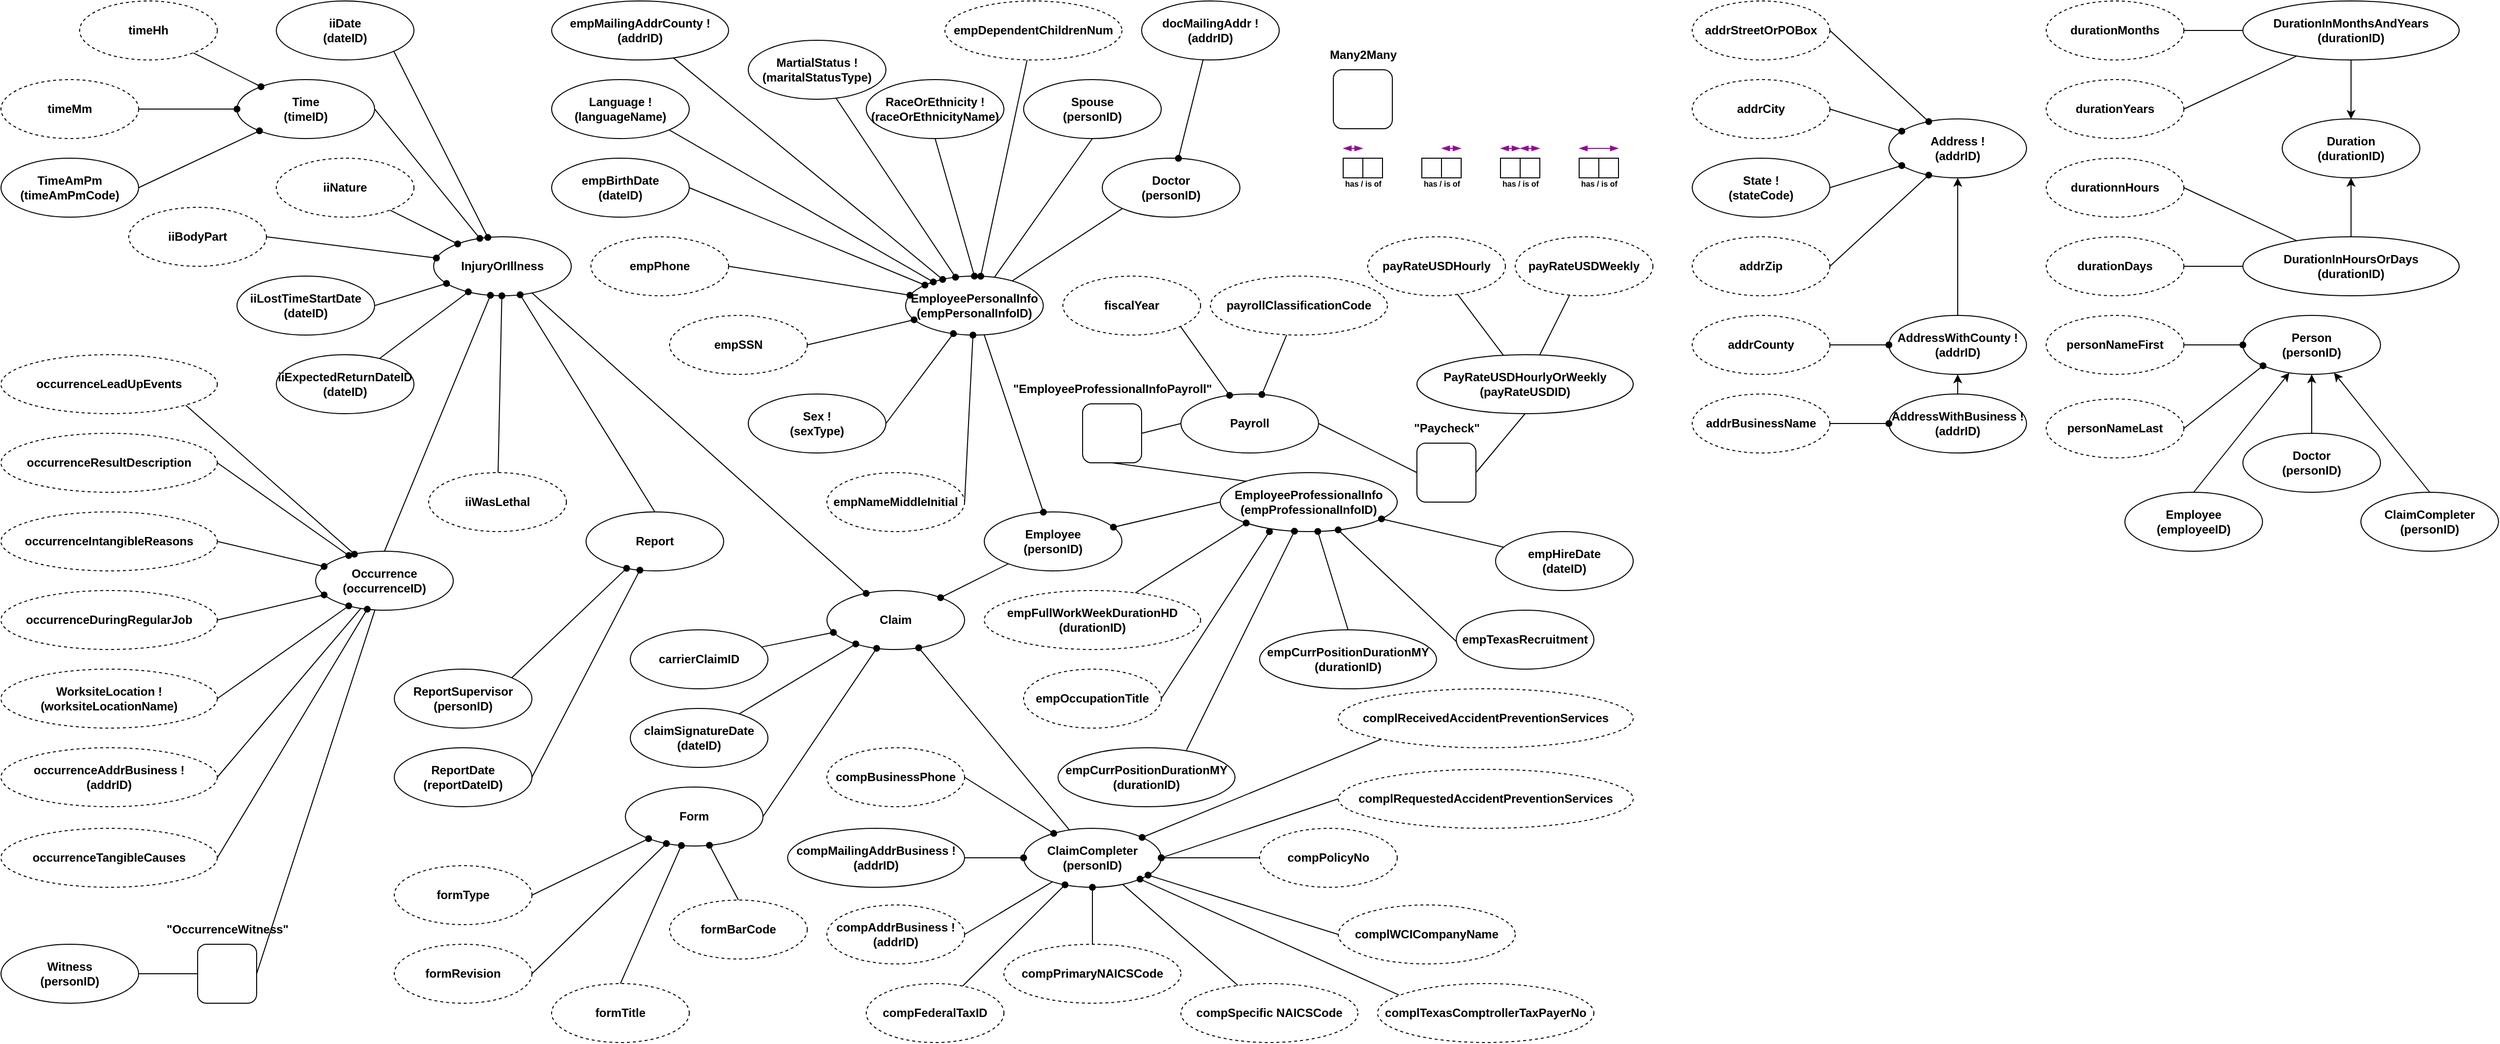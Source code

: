 <mxfile version="21.3.0" type="github">
  <diagram name="Page-1" id="UMNcfKIWc_uaRE4TbRjD">
    <mxGraphModel dx="1949" dy="2209" grid="1" gridSize="10" guides="1" tooltips="1" connect="1" arrows="1" fold="1" page="1" pageScale="1" pageWidth="850" pageHeight="1100" math="0" shadow="0">
      <root>
        <mxCell id="0" />
        <mxCell id="1" parent="0" />
        <mxCell id="EYCL_kgDiC81q_rOXNcm-132" value="" style="rounded=1;whiteSpace=wrap;html=1;" vertex="1" parent="1">
          <mxGeometry x="1365" y="80" width="60" height="60" as="geometry" />
        </mxCell>
        <mxCell id="EYCL_kgDiC81q_rOXNcm-127" value="" style="shape=table;startSize=0;container=1;collapsible=0;childLayout=tableLayout;" vertex="1" parent="1">
          <mxGeometry x="1615" y="170" width="40" height="20" as="geometry" />
        </mxCell>
        <mxCell id="EYCL_kgDiC81q_rOXNcm-128" value="" style="shape=tableRow;horizontal=0;startSize=0;swimlaneHead=0;swimlaneBody=0;strokeColor=inherit;top=0;left=0;bottom=0;right=0;collapsible=0;dropTarget=0;fillColor=none;points=[[0,0.5],[1,0.5]];portConstraint=eastwest;" vertex="1" parent="EYCL_kgDiC81q_rOXNcm-127">
          <mxGeometry width="40" height="20" as="geometry" />
        </mxCell>
        <mxCell id="EYCL_kgDiC81q_rOXNcm-129" value="" style="shape=partialRectangle;html=1;whiteSpace=wrap;connectable=0;strokeColor=inherit;overflow=hidden;fillColor=none;top=0;left=0;bottom=0;right=0;pointerEvents=1;" vertex="1" parent="EYCL_kgDiC81q_rOXNcm-128">
          <mxGeometry width="20" height="20" as="geometry">
            <mxRectangle width="20" height="20" as="alternateBounds" />
          </mxGeometry>
        </mxCell>
        <mxCell id="EYCL_kgDiC81q_rOXNcm-130" value="" style="shape=partialRectangle;html=1;whiteSpace=wrap;connectable=0;strokeColor=inherit;overflow=hidden;fillColor=none;top=0;left=0;bottom=0;right=0;pointerEvents=1;" vertex="1" parent="EYCL_kgDiC81q_rOXNcm-128">
          <mxGeometry x="20" width="20" height="20" as="geometry">
            <mxRectangle width="20" height="20" as="alternateBounds" />
          </mxGeometry>
        </mxCell>
        <mxCell id="EYCL_kgDiC81q_rOXNcm-133" value="" style="shape=table;startSize=0;container=1;collapsible=0;childLayout=tableLayout;" vertex="1" parent="1">
          <mxGeometry x="1375" y="170" width="40" height="20" as="geometry" />
        </mxCell>
        <mxCell id="EYCL_kgDiC81q_rOXNcm-134" value="" style="shape=tableRow;horizontal=0;startSize=0;swimlaneHead=0;swimlaneBody=0;strokeColor=inherit;top=0;left=0;bottom=0;right=0;collapsible=0;dropTarget=0;fillColor=none;points=[[0,0.5],[1,0.5]];portConstraint=eastwest;" vertex="1" parent="EYCL_kgDiC81q_rOXNcm-133">
          <mxGeometry width="40" height="20" as="geometry" />
        </mxCell>
        <mxCell id="EYCL_kgDiC81q_rOXNcm-135" value="" style="shape=partialRectangle;html=1;whiteSpace=wrap;connectable=0;strokeColor=inherit;overflow=hidden;fillColor=none;top=0;left=0;bottom=0;right=0;pointerEvents=1;" vertex="1" parent="EYCL_kgDiC81q_rOXNcm-134">
          <mxGeometry width="20" height="20" as="geometry">
            <mxRectangle width="20" height="20" as="alternateBounds" />
          </mxGeometry>
        </mxCell>
        <mxCell id="EYCL_kgDiC81q_rOXNcm-136" value="" style="shape=partialRectangle;html=1;whiteSpace=wrap;connectable=0;strokeColor=inherit;overflow=hidden;fillColor=none;top=0;left=0;bottom=0;right=0;pointerEvents=1;" vertex="1" parent="EYCL_kgDiC81q_rOXNcm-134">
          <mxGeometry x="20" width="20" height="20" as="geometry">
            <mxRectangle width="20" height="20" as="alternateBounds" />
          </mxGeometry>
        </mxCell>
        <mxCell id="EYCL_kgDiC81q_rOXNcm-137" value="&lt;font style=&quot;font-size: 8px;&quot;&gt;has / is of&lt;/font&gt;" style="text;html=1;align=center;verticalAlign=middle;resizable=0;points=[];autosize=1;strokeColor=none;fillColor=none;fontStyle=1" vertex="1" parent="1">
          <mxGeometry x="1605" y="180" width="60" height="30" as="geometry" />
        </mxCell>
        <mxCell id="EYCL_kgDiC81q_rOXNcm-138" value="&lt;font style=&quot;font-size: 8px;&quot;&gt;has / is of&lt;/font&gt;" style="text;html=1;align=center;verticalAlign=middle;resizable=0;points=[];autosize=1;strokeColor=none;fillColor=none;fontStyle=1" vertex="1" parent="1">
          <mxGeometry x="1365" y="180" width="60" height="30" as="geometry" />
        </mxCell>
        <mxCell id="EYCL_kgDiC81q_rOXNcm-139" value="Many2Many" style="text;html=1;align=center;verticalAlign=middle;resizable=0;points=[];autosize=1;strokeColor=none;fillColor=none;fontStyle=1" vertex="1" parent="1">
          <mxGeometry x="1350" y="50" width="90" height="30" as="geometry" />
        </mxCell>
        <mxCell id="EYCL_kgDiC81q_rOXNcm-154" value="" style="endArrow=blockThin;startArrow=blockThin;html=1;rounded=0;jumpSize=6;strokeColor=#990099;startFill=1;endFill=1;" edge="1" parent="1">
          <mxGeometry width="50" height="50" relative="1" as="geometry">
            <mxPoint x="1615" y="160" as="sourcePoint" />
            <mxPoint x="1655" y="160" as="targetPoint" />
          </mxGeometry>
        </mxCell>
        <mxCell id="EYCL_kgDiC81q_rOXNcm-155" value="" style="endArrow=blockThin;startArrow=blockThin;html=1;rounded=0;jumpSize=6;strokeColor=#990099;startFill=1;endFill=1;" edge="1" parent="1">
          <mxGeometry width="50" height="50" relative="1" as="geometry">
            <mxPoint x="1375" y="160" as="sourcePoint" />
            <mxPoint x="1395" y="160" as="targetPoint" />
          </mxGeometry>
        </mxCell>
        <mxCell id="EYCL_kgDiC81q_rOXNcm-156" value="" style="shape=table;startSize=0;container=1;collapsible=0;childLayout=tableLayout;" vertex="1" parent="1">
          <mxGeometry x="1455" y="170" width="40" height="20" as="geometry" />
        </mxCell>
        <mxCell id="EYCL_kgDiC81q_rOXNcm-157" value="" style="shape=tableRow;horizontal=0;startSize=0;swimlaneHead=0;swimlaneBody=0;strokeColor=inherit;top=0;left=0;bottom=0;right=0;collapsible=0;dropTarget=0;fillColor=none;points=[[0,0.5],[1,0.5]];portConstraint=eastwest;" vertex="1" parent="EYCL_kgDiC81q_rOXNcm-156">
          <mxGeometry width="40" height="20" as="geometry" />
        </mxCell>
        <mxCell id="EYCL_kgDiC81q_rOXNcm-158" value="" style="shape=partialRectangle;html=1;whiteSpace=wrap;connectable=0;strokeColor=inherit;overflow=hidden;fillColor=none;top=0;left=0;bottom=0;right=0;pointerEvents=1;" vertex="1" parent="EYCL_kgDiC81q_rOXNcm-157">
          <mxGeometry width="20" height="20" as="geometry">
            <mxRectangle width="20" height="20" as="alternateBounds" />
          </mxGeometry>
        </mxCell>
        <mxCell id="EYCL_kgDiC81q_rOXNcm-159" value="" style="shape=partialRectangle;html=1;whiteSpace=wrap;connectable=0;strokeColor=inherit;overflow=hidden;fillColor=none;top=0;left=0;bottom=0;right=0;pointerEvents=1;" vertex="1" parent="EYCL_kgDiC81q_rOXNcm-157">
          <mxGeometry x="20" width="20" height="20" as="geometry">
            <mxRectangle width="20" height="20" as="alternateBounds" />
          </mxGeometry>
        </mxCell>
        <mxCell id="EYCL_kgDiC81q_rOXNcm-160" value="&lt;font style=&quot;font-size: 8px;&quot;&gt;has / is of&lt;/font&gt;" style="text;html=1;align=center;verticalAlign=middle;resizable=0;points=[];autosize=1;strokeColor=none;fillColor=none;fontStyle=1" vertex="1" parent="1">
          <mxGeometry x="1445" y="180" width="60" height="30" as="geometry" />
        </mxCell>
        <mxCell id="EYCL_kgDiC81q_rOXNcm-161" value="" style="endArrow=blockThin;startArrow=blockThin;html=1;rounded=0;jumpSize=6;strokeColor=#990099;startFill=1;endFill=1;" edge="1" parent="1">
          <mxGeometry width="50" height="50" relative="1" as="geometry">
            <mxPoint x="1475" y="160" as="sourcePoint" />
            <mxPoint x="1495" y="160" as="targetPoint" />
          </mxGeometry>
        </mxCell>
        <mxCell id="EYCL_kgDiC81q_rOXNcm-162" value="" style="shape=table;startSize=0;container=1;collapsible=0;childLayout=tableLayout;" vertex="1" parent="1">
          <mxGeometry x="1535" y="170" width="40" height="20" as="geometry" />
        </mxCell>
        <mxCell id="EYCL_kgDiC81q_rOXNcm-163" value="" style="shape=tableRow;horizontal=0;startSize=0;swimlaneHead=0;swimlaneBody=0;strokeColor=inherit;top=0;left=0;bottom=0;right=0;collapsible=0;dropTarget=0;fillColor=none;points=[[0,0.5],[1,0.5]];portConstraint=eastwest;" vertex="1" parent="EYCL_kgDiC81q_rOXNcm-162">
          <mxGeometry width="40" height="20" as="geometry" />
        </mxCell>
        <mxCell id="EYCL_kgDiC81q_rOXNcm-164" value="" style="shape=partialRectangle;html=1;whiteSpace=wrap;connectable=0;strokeColor=inherit;overflow=hidden;fillColor=none;top=0;left=0;bottom=0;right=0;pointerEvents=1;" vertex="1" parent="EYCL_kgDiC81q_rOXNcm-163">
          <mxGeometry width="20" height="20" as="geometry">
            <mxRectangle width="20" height="20" as="alternateBounds" />
          </mxGeometry>
        </mxCell>
        <mxCell id="EYCL_kgDiC81q_rOXNcm-165" value="" style="shape=partialRectangle;html=1;whiteSpace=wrap;connectable=0;strokeColor=inherit;overflow=hidden;fillColor=none;top=0;left=0;bottom=0;right=0;pointerEvents=1;" vertex="1" parent="EYCL_kgDiC81q_rOXNcm-163">
          <mxGeometry x="20" width="20" height="20" as="geometry">
            <mxRectangle width="20" height="20" as="alternateBounds" />
          </mxGeometry>
        </mxCell>
        <mxCell id="EYCL_kgDiC81q_rOXNcm-166" value="&lt;font style=&quot;font-size: 8px;&quot;&gt;has / is of&lt;/font&gt;" style="text;html=1;align=center;verticalAlign=middle;resizable=0;points=[];autosize=1;strokeColor=none;fillColor=none;fontStyle=1" vertex="1" parent="1">
          <mxGeometry x="1525" y="180" width="60" height="30" as="geometry" />
        </mxCell>
        <mxCell id="EYCL_kgDiC81q_rOXNcm-167" value="" style="endArrow=blockThin;startArrow=blockThin;html=1;rounded=0;jumpSize=6;strokeColor=#990099;startFill=1;endFill=1;" edge="1" parent="1">
          <mxGeometry width="50" height="50" relative="1" as="geometry">
            <mxPoint x="1555" y="160" as="sourcePoint" />
            <mxPoint x="1575" y="160" as="targetPoint" />
          </mxGeometry>
        </mxCell>
        <mxCell id="EYCL_kgDiC81q_rOXNcm-168" value="" style="endArrow=blockThin;startArrow=blockThin;html=1;rounded=0;jumpSize=6;strokeColor=#990099;startFill=1;endFill=1;" edge="1" parent="1">
          <mxGeometry width="50" height="50" relative="1" as="geometry">
            <mxPoint x="1535" y="160" as="sourcePoint" />
            <mxPoint x="1555" y="160" as="targetPoint" />
          </mxGeometry>
        </mxCell>
        <mxCell id="EYCL_kgDiC81q_rOXNcm-183" value="&lt;div&gt;Payroll&lt;/div&gt;" style="ellipse;whiteSpace=wrap;html=1;fontStyle=1" vertex="1" parent="1">
          <mxGeometry x="1210" y="410" width="140" height="60" as="geometry" />
        </mxCell>
        <mxCell id="EYCL_kgDiC81q_rOXNcm-185" value="PayRateUSDHourlyOrWeekly&lt;div&gt;(payRateUSDID)&lt;br&gt;&lt;/div&gt;" style="ellipse;whiteSpace=wrap;html=1;fontStyle=1" vertex="1" parent="1">
          <mxGeometry x="1450" y="370" width="220" height="60" as="geometry" />
        </mxCell>
        <mxCell id="EYCL_kgDiC81q_rOXNcm-186" value="&lt;div&gt;Duration&lt;/div&gt;&lt;div&gt;(durationID)&lt;br&gt;&lt;/div&gt;" style="ellipse;whiteSpace=wrap;html=1;fontStyle=1" vertex="1" parent="1">
          <mxGeometry x="2330" y="130" width="140" height="60" as="geometry" />
        </mxCell>
        <mxCell id="EYCL_kgDiC81q_rOXNcm-426" style="edgeStyle=none;rounded=0;orthogonalLoop=1;jettySize=auto;html=1;" edge="1" parent="1" source="EYCL_kgDiC81q_rOXNcm-189" target="EYCL_kgDiC81q_rOXNcm-186">
          <mxGeometry relative="1" as="geometry" />
        </mxCell>
        <mxCell id="EYCL_kgDiC81q_rOXNcm-189" value="&lt;div&gt;DurationInMonthsAndYears&lt;/div&gt;&lt;div&gt;(durationID)&lt;br&gt;&lt;/div&gt;" style="ellipse;whiteSpace=wrap;html=1;fontStyle=1" vertex="1" parent="1">
          <mxGeometry x="2290" y="10" width="220" height="60" as="geometry" />
        </mxCell>
        <mxCell id="EYCL_kgDiC81q_rOXNcm-425" style="edgeStyle=none;rounded=0;orthogonalLoop=1;jettySize=auto;html=1;" edge="1" parent="1" source="EYCL_kgDiC81q_rOXNcm-190" target="EYCL_kgDiC81q_rOXNcm-186">
          <mxGeometry relative="1" as="geometry" />
        </mxCell>
        <mxCell id="EYCL_kgDiC81q_rOXNcm-190" value="&lt;div&gt;DurationInHoursOrDays&lt;/div&gt;&lt;div&gt;(durationID)&lt;br&gt;&lt;/div&gt;" style="ellipse;whiteSpace=wrap;html=1;fontStyle=1" vertex="1" parent="1">
          <mxGeometry x="2290" y="250" width="220" height="60" as="geometry" />
        </mxCell>
        <mxCell id="EYCL_kgDiC81q_rOXNcm-202" value="&lt;div&gt;InjuryOrIllness&lt;/div&gt;" style="ellipse;whiteSpace=wrap;html=1;fontStyle=1" vertex="1" parent="1">
          <mxGeometry x="450" y="250" width="140" height="60" as="geometry" />
        </mxCell>
        <mxCell id="EYCL_kgDiC81q_rOXNcm-257" style="edgeStyle=none;rounded=0;orthogonalLoop=1;jettySize=auto;html=1;endArrow=oval;endFill=1;exitX=1;exitY=1;exitDx=0;exitDy=0;" edge="1" parent="1" source="EYCL_kgDiC81q_rOXNcm-208" target="EYCL_kgDiC81q_rOXNcm-202">
          <mxGeometry relative="1" as="geometry" />
        </mxCell>
        <mxCell id="EYCL_kgDiC81q_rOXNcm-208" value="iiDate&lt;br&gt;(dateID)" style="ellipse;whiteSpace=wrap;html=1;fontStyle=1" vertex="1" parent="1">
          <mxGeometry x="290" y="10" width="140" height="60" as="geometry" />
        </mxCell>
        <mxCell id="EYCL_kgDiC81q_rOXNcm-258" style="edgeStyle=none;rounded=0;orthogonalLoop=1;jettySize=auto;html=1;exitX=1;exitY=0.5;exitDx=0;exitDy=0;endArrow=oval;endFill=1;" edge="1" parent="1" source="EYCL_kgDiC81q_rOXNcm-209" target="EYCL_kgDiC81q_rOXNcm-202">
          <mxGeometry relative="1" as="geometry" />
        </mxCell>
        <mxCell id="EYCL_kgDiC81q_rOXNcm-209" value="Time&lt;div&gt;(timeID)&lt;br&gt;&lt;/div&gt;" style="ellipse;whiteSpace=wrap;html=1;fontStyle=1" vertex="1" parent="1">
          <mxGeometry x="250" y="90" width="140" height="60" as="geometry" />
        </mxCell>
        <mxCell id="EYCL_kgDiC81q_rOXNcm-247" style="edgeStyle=none;rounded=0;orthogonalLoop=1;jettySize=auto;html=1;exitX=1;exitY=0.5;exitDx=0;exitDy=0;endArrow=oval;endFill=1;strokeColor=default;" edge="1" parent="1" source="EYCL_kgDiC81q_rOXNcm-210" target="EYCL_kgDiC81q_rOXNcm-209">
          <mxGeometry relative="1" as="geometry" />
        </mxCell>
        <mxCell id="EYCL_kgDiC81q_rOXNcm-210" value="&lt;div&gt;TimeAmPm&lt;/div&gt;&lt;div&gt;(timeAmPmCode)&lt;br&gt;&lt;/div&gt;" style="ellipse;whiteSpace=wrap;html=1;fontStyle=1" vertex="1" parent="1">
          <mxGeometry x="10" y="170" width="140" height="60" as="geometry" />
        </mxCell>
        <mxCell id="EYCL_kgDiC81q_rOXNcm-260" style="edgeStyle=none;rounded=0;orthogonalLoop=1;jettySize=auto;html=1;exitX=0.5;exitY=0;exitDx=0;exitDy=0;endArrow=oval;endFill=1;" edge="1" parent="1" source="EYCL_kgDiC81q_rOXNcm-211" target="EYCL_kgDiC81q_rOXNcm-202">
          <mxGeometry relative="1" as="geometry" />
        </mxCell>
        <mxCell id="EYCL_kgDiC81q_rOXNcm-211" value="&lt;div&gt;Occurrence&lt;/div&gt;&lt;div&gt;(occurrenceID)&lt;br&gt;&lt;/div&gt;" style="ellipse;whiteSpace=wrap;html=1;fontStyle=1" vertex="1" parent="1">
          <mxGeometry x="330" y="570" width="140" height="60" as="geometry" />
        </mxCell>
        <mxCell id="EYCL_kgDiC81q_rOXNcm-256" style="edgeStyle=none;rounded=0;orthogonalLoop=1;jettySize=auto;html=1;endArrow=none;endFill=0;strokeColor=default;entryX=0;entryY=0.5;entryDx=0;entryDy=0;" edge="1" parent="1" source="EYCL_kgDiC81q_rOXNcm-212" target="EYCL_kgDiC81q_rOXNcm-213">
          <mxGeometry relative="1" as="geometry">
            <mxPoint x="250" y="950" as="sourcePoint" />
          </mxGeometry>
        </mxCell>
        <mxCell id="EYCL_kgDiC81q_rOXNcm-212" value="&lt;div&gt;Witness&lt;/div&gt;&lt;div&gt;(personID)&lt;br&gt;&lt;/div&gt;" style="ellipse;whiteSpace=wrap;html=1;fontStyle=1" vertex="1" parent="1">
          <mxGeometry x="10" y="970" width="140" height="60" as="geometry" />
        </mxCell>
        <mxCell id="EYCL_kgDiC81q_rOXNcm-213" value="" style="rounded=1;whiteSpace=wrap;html=1;" vertex="1" parent="1">
          <mxGeometry x="210" y="970" width="60" height="60" as="geometry" />
        </mxCell>
        <mxCell id="EYCL_kgDiC81q_rOXNcm-255" style="edgeStyle=none;rounded=0;orthogonalLoop=1;jettySize=auto;html=1;endArrow=none;endFill=0;strokeColor=default;exitX=1;exitY=0.5;exitDx=0;exitDy=0;startArrow=none;startFill=0;" edge="1" parent="1" source="EYCL_kgDiC81q_rOXNcm-213" target="EYCL_kgDiC81q_rOXNcm-211">
          <mxGeometry relative="1" as="geometry" />
        </mxCell>
        <mxCell id="EYCL_kgDiC81q_rOXNcm-214" value="&quot;OccurrenceWitness&quot;" style="text;html=1;align=center;verticalAlign=middle;resizable=0;points=[];autosize=1;strokeColor=none;fillColor=none;fontStyle=1" vertex="1" parent="1">
          <mxGeometry x="165" y="940" width="150" height="30" as="geometry" />
        </mxCell>
        <mxCell id="EYCL_kgDiC81q_rOXNcm-245" style="edgeStyle=none;rounded=0;orthogonalLoop=1;jettySize=auto;html=1;endArrow=oval;endFill=1;strokeColor=default;" edge="1" parent="1" source="EYCL_kgDiC81q_rOXNcm-218" target="EYCL_kgDiC81q_rOXNcm-209">
          <mxGeometry relative="1" as="geometry" />
        </mxCell>
        <mxCell id="EYCL_kgDiC81q_rOXNcm-218" value="&lt;div&gt;timeHh&lt;/div&gt;" style="ellipse;whiteSpace=wrap;html=1;align=center;dashed=1;fontStyle=1" vertex="1" parent="1">
          <mxGeometry x="90" y="10" width="140" height="60" as="geometry" />
        </mxCell>
        <mxCell id="EYCL_kgDiC81q_rOXNcm-246" style="edgeStyle=none;rounded=0;orthogonalLoop=1;jettySize=auto;html=1;exitX=1;exitY=0.5;exitDx=0;exitDy=0;endArrow=oval;endFill=1;strokeColor=default;" edge="1" parent="1" source="EYCL_kgDiC81q_rOXNcm-219" target="EYCL_kgDiC81q_rOXNcm-209">
          <mxGeometry relative="1" as="geometry" />
        </mxCell>
        <mxCell id="EYCL_kgDiC81q_rOXNcm-219" value="timeMm" style="ellipse;whiteSpace=wrap;html=1;align=center;dashed=1;fontStyle=1" vertex="1" parent="1">
          <mxGeometry x="10" y="90" width="140" height="60" as="geometry" />
        </mxCell>
        <mxCell id="EYCL_kgDiC81q_rOXNcm-273" value="" style="edgeStyle=none;rounded=0;orthogonalLoop=1;jettySize=auto;html=1;exitX=1;exitY=1;exitDx=0;exitDy=0;endArrow=oval;endFill=1;" edge="1" parent="1" source="EYCL_kgDiC81q_rOXNcm-227" target="EYCL_kgDiC81q_rOXNcm-211">
          <mxGeometry relative="1" as="geometry" />
        </mxCell>
        <mxCell id="EYCL_kgDiC81q_rOXNcm-227" value="occurrenceLeadUpEvents" style="ellipse;whiteSpace=wrap;html=1;align=center;dashed=1;fontStyle=1" vertex="1" parent="1">
          <mxGeometry x="10" y="370" width="220" height="60" as="geometry" />
        </mxCell>
        <mxCell id="EYCL_kgDiC81q_rOXNcm-249" style="edgeStyle=none;rounded=0;orthogonalLoop=1;jettySize=auto;html=1;exitX=1;exitY=0.5;exitDx=0;exitDy=0;endArrow=oval;endFill=1;strokeColor=default;" edge="1" parent="1" source="EYCL_kgDiC81q_rOXNcm-228" target="EYCL_kgDiC81q_rOXNcm-211">
          <mxGeometry relative="1" as="geometry" />
        </mxCell>
        <mxCell id="EYCL_kgDiC81q_rOXNcm-228" value="occurrenceResultDescription" style="ellipse;whiteSpace=wrap;html=1;align=center;dashed=1;fontStyle=1" vertex="1" parent="1">
          <mxGeometry x="10" y="450" width="220" height="60" as="geometry" />
        </mxCell>
        <mxCell id="EYCL_kgDiC81q_rOXNcm-250" style="edgeStyle=none;rounded=0;orthogonalLoop=1;jettySize=auto;html=1;exitX=1;exitY=0.5;exitDx=0;exitDy=0;endArrow=oval;endFill=1;strokeColor=default;" edge="1" parent="1" source="EYCL_kgDiC81q_rOXNcm-230" target="EYCL_kgDiC81q_rOXNcm-211">
          <mxGeometry relative="1" as="geometry" />
        </mxCell>
        <mxCell id="EYCL_kgDiC81q_rOXNcm-230" value="occurrenceIntangibleReasons" style="ellipse;whiteSpace=wrap;html=1;align=center;dashed=1;fontStyle=1" vertex="1" parent="1">
          <mxGeometry x="10" y="530" width="220" height="60" as="geometry" />
        </mxCell>
        <mxCell id="EYCL_kgDiC81q_rOXNcm-251" style="edgeStyle=none;rounded=0;orthogonalLoop=1;jettySize=auto;html=1;exitX=1;exitY=0.5;exitDx=0;exitDy=0;endArrow=oval;endFill=1;strokeColor=default;" edge="1" parent="1" source="EYCL_kgDiC81q_rOXNcm-231" target="EYCL_kgDiC81q_rOXNcm-211">
          <mxGeometry relative="1" as="geometry" />
        </mxCell>
        <mxCell id="EYCL_kgDiC81q_rOXNcm-231" value="occurrenceDuringRegularJob" style="ellipse;whiteSpace=wrap;html=1;align=center;dashed=1;fontStyle=1" vertex="1" parent="1">
          <mxGeometry x="10" y="610" width="220" height="60" as="geometry" />
        </mxCell>
        <mxCell id="EYCL_kgDiC81q_rOXNcm-252" style="edgeStyle=none;rounded=0;orthogonalLoop=1;jettySize=auto;html=1;exitX=1;exitY=0.5;exitDx=0;exitDy=0;endArrow=oval;endFill=1;strokeColor=default;" edge="1" parent="1" source="EYCL_kgDiC81q_rOXNcm-232" target="EYCL_kgDiC81q_rOXNcm-211">
          <mxGeometry relative="1" as="geometry" />
        </mxCell>
        <mxCell id="EYCL_kgDiC81q_rOXNcm-232" value="&lt;div&gt;WorksiteLocation !&lt;br&gt;&lt;/div&gt;&lt;div&gt;(worksiteLocationName)&lt;br&gt;&lt;/div&gt;" style="ellipse;whiteSpace=wrap;html=1;align=center;dashed=1;fontStyle=1" vertex="1" parent="1">
          <mxGeometry x="10" y="690" width="220" height="60" as="geometry" />
        </mxCell>
        <mxCell id="EYCL_kgDiC81q_rOXNcm-253" style="edgeStyle=none;rounded=0;orthogonalLoop=1;jettySize=auto;html=1;exitX=1;exitY=0.5;exitDx=0;exitDy=0;endArrow=none;endFill=0;strokeColor=default;" edge="1" parent="1" source="EYCL_kgDiC81q_rOXNcm-233" target="EYCL_kgDiC81q_rOXNcm-211">
          <mxGeometry relative="1" as="geometry" />
        </mxCell>
        <mxCell id="EYCL_kgDiC81q_rOXNcm-233" value="&lt;div&gt;occurrenceAddrBusiness !&lt;br&gt;&lt;/div&gt;&lt;div&gt;(addrID)&lt;br&gt;&lt;/div&gt;" style="ellipse;whiteSpace=wrap;html=1;align=center;dashed=1;fontStyle=1" vertex="1" parent="1">
          <mxGeometry x="10" y="770" width="220" height="60" as="geometry" />
        </mxCell>
        <mxCell id="EYCL_kgDiC81q_rOXNcm-272" style="edgeStyle=none;rounded=0;orthogonalLoop=1;jettySize=auto;html=1;endArrow=oval;endFill=1;" edge="1" parent="1" source="EYCL_kgDiC81q_rOXNcm-261" target="EYCL_kgDiC81q_rOXNcm-202">
          <mxGeometry relative="1" as="geometry" />
        </mxCell>
        <mxCell id="EYCL_kgDiC81q_rOXNcm-261" value="iiNature" style="ellipse;whiteSpace=wrap;html=1;fontStyle=1;dashed=1;" vertex="1" parent="1">
          <mxGeometry x="290" y="170" width="140" height="60" as="geometry" />
        </mxCell>
        <mxCell id="EYCL_kgDiC81q_rOXNcm-271" style="edgeStyle=none;rounded=0;orthogonalLoop=1;jettySize=auto;html=1;exitX=1;exitY=0.5;exitDx=0;exitDy=0;endArrow=oval;endFill=1;" edge="1" parent="1" source="EYCL_kgDiC81q_rOXNcm-262" target="EYCL_kgDiC81q_rOXNcm-202">
          <mxGeometry relative="1" as="geometry" />
        </mxCell>
        <mxCell id="EYCL_kgDiC81q_rOXNcm-262" value="iiBodyPart" style="ellipse;whiteSpace=wrap;html=1;fontStyle=1;dashed=1;" vertex="1" parent="1">
          <mxGeometry x="140" y="220" width="140" height="60" as="geometry" />
        </mxCell>
        <mxCell id="EYCL_kgDiC81q_rOXNcm-270" style="edgeStyle=none;rounded=0;orthogonalLoop=1;jettySize=auto;html=1;exitX=1;exitY=0.5;exitDx=0;exitDy=0;endArrow=oval;endFill=1;" edge="1" parent="1" source="EYCL_kgDiC81q_rOXNcm-263" target="EYCL_kgDiC81q_rOXNcm-202">
          <mxGeometry relative="1" as="geometry" />
        </mxCell>
        <mxCell id="EYCL_kgDiC81q_rOXNcm-263" value="iiLostTimeStartDate&lt;br&gt;(dateID)" style="ellipse;whiteSpace=wrap;html=1;fontStyle=1" vertex="1" parent="1">
          <mxGeometry x="250" y="290" width="140" height="60" as="geometry" />
        </mxCell>
        <mxCell id="EYCL_kgDiC81q_rOXNcm-269" style="edgeStyle=none;rounded=0;orthogonalLoop=1;jettySize=auto;html=1;endArrow=oval;endFill=1;" edge="1" parent="1" source="EYCL_kgDiC81q_rOXNcm-264" target="EYCL_kgDiC81q_rOXNcm-202">
          <mxGeometry relative="1" as="geometry" />
        </mxCell>
        <mxCell id="EYCL_kgDiC81q_rOXNcm-264" value="&lt;div&gt;iiExpectedReturnDateID&lt;/div&gt;&lt;div&gt;(dateID)&lt;br&gt;&lt;/div&gt;" style="ellipse;whiteSpace=wrap;html=1;fontStyle=1" vertex="1" parent="1">
          <mxGeometry x="290" y="370" width="140" height="60" as="geometry" />
        </mxCell>
        <mxCell id="EYCL_kgDiC81q_rOXNcm-267" style="edgeStyle=none;rounded=0;orthogonalLoop=1;jettySize=auto;html=1;endArrow=oval;endFill=1;" edge="1" parent="1" source="EYCL_kgDiC81q_rOXNcm-265" target="EYCL_kgDiC81q_rOXNcm-202">
          <mxGeometry relative="1" as="geometry" />
        </mxCell>
        <mxCell id="EYCL_kgDiC81q_rOXNcm-265" value="iiWasLethal" style="ellipse;whiteSpace=wrap;html=1;fontStyle=1;dashed=1;" vertex="1" parent="1">
          <mxGeometry x="445" y="490" width="140" height="60" as="geometry" />
        </mxCell>
        <mxCell id="EYCL_kgDiC81q_rOXNcm-268" style="edgeStyle=none;rounded=0;orthogonalLoop=1;jettySize=auto;html=1;endArrow=oval;endFill=1;exitX=0.5;exitY=0;exitDx=0;exitDy=0;" edge="1" parent="1" source="EYCL_kgDiC81q_rOXNcm-266" target="EYCL_kgDiC81q_rOXNcm-202">
          <mxGeometry relative="1" as="geometry" />
        </mxCell>
        <mxCell id="EYCL_kgDiC81q_rOXNcm-266" value="Report" style="ellipse;whiteSpace=wrap;html=1;fontStyle=1" vertex="1" parent="1">
          <mxGeometry x="605" y="530" width="140" height="60" as="geometry" />
        </mxCell>
        <mxCell id="EYCL_kgDiC81q_rOXNcm-378" style="edgeStyle=none;rounded=0;orthogonalLoop=1;jettySize=auto;html=1;exitX=1;exitY=0;exitDx=0;exitDy=0;endArrow=oval;endFill=1;" edge="1" parent="1" source="EYCL_kgDiC81q_rOXNcm-274" target="EYCL_kgDiC81q_rOXNcm-266">
          <mxGeometry relative="1" as="geometry" />
        </mxCell>
        <mxCell id="EYCL_kgDiC81q_rOXNcm-274" value="&lt;div&gt;ReportSupervisor&lt;/div&gt;&lt;div&gt;(personID)&lt;br&gt;&lt;/div&gt;" style="ellipse;whiteSpace=wrap;html=1;fontStyle=1" vertex="1" parent="1">
          <mxGeometry x="410" y="690" width="140" height="60" as="geometry" />
        </mxCell>
        <mxCell id="EYCL_kgDiC81q_rOXNcm-277" style="edgeStyle=none;rounded=0;orthogonalLoop=1;jettySize=auto;html=1;exitX=1;exitY=0.5;exitDx=0;exitDy=0;endArrow=oval;endFill=1;" edge="1" parent="1" source="EYCL_kgDiC81q_rOXNcm-275" target="EYCL_kgDiC81q_rOXNcm-266">
          <mxGeometry relative="1" as="geometry" />
        </mxCell>
        <mxCell id="EYCL_kgDiC81q_rOXNcm-275" value="&lt;div&gt;ReportDate&lt;/div&gt;&lt;div&gt;(reportDateID)&lt;br&gt;&lt;/div&gt;" style="ellipse;whiteSpace=wrap;html=1;fontStyle=1" vertex="1" parent="1">
          <mxGeometry x="410" y="770" width="140" height="60" as="geometry" />
        </mxCell>
        <mxCell id="EYCL_kgDiC81q_rOXNcm-278" value="Form" style="ellipse;whiteSpace=wrap;html=1;fontStyle=1" vertex="1" parent="1">
          <mxGeometry x="645" y="810" width="140" height="60" as="geometry" />
        </mxCell>
        <mxCell id="EYCL_kgDiC81q_rOXNcm-283" style="edgeStyle=none;rounded=0;orthogonalLoop=1;jettySize=auto;html=1;exitX=0.5;exitY=0;exitDx=0;exitDy=0;endArrow=oval;endFill=1;" edge="1" parent="1" source="EYCL_kgDiC81q_rOXNcm-279" target="EYCL_kgDiC81q_rOXNcm-278">
          <mxGeometry relative="1" as="geometry" />
        </mxCell>
        <mxCell id="EYCL_kgDiC81q_rOXNcm-279" value="formTitle" style="ellipse;whiteSpace=wrap;html=1;fontStyle=1;dashed=1;" vertex="1" parent="1">
          <mxGeometry x="570" y="1010" width="140" height="60" as="geometry" />
        </mxCell>
        <mxCell id="EYCL_kgDiC81q_rOXNcm-284" style="edgeStyle=none;rounded=0;orthogonalLoop=1;jettySize=auto;html=1;exitX=0.5;exitY=0;exitDx=0;exitDy=0;endArrow=oval;endFill=1;" edge="1" parent="1" source="EYCL_kgDiC81q_rOXNcm-280" target="EYCL_kgDiC81q_rOXNcm-278">
          <mxGeometry relative="1" as="geometry" />
        </mxCell>
        <mxCell id="EYCL_kgDiC81q_rOXNcm-280" value="formBarCode" style="ellipse;whiteSpace=wrap;html=1;fontStyle=1;dashed=1;" vertex="1" parent="1">
          <mxGeometry x="690" y="925" width="140" height="60" as="geometry" />
        </mxCell>
        <mxCell id="EYCL_kgDiC81q_rOXNcm-288" style="edgeStyle=none;rounded=0;orthogonalLoop=1;jettySize=auto;html=1;exitX=1;exitY=0.5;exitDx=0;exitDy=0;endArrow=oval;endFill=1;strokeColor=default;" edge="1" parent="1" source="EYCL_kgDiC81q_rOXNcm-289" target="EYCL_kgDiC81q_rOXNcm-211">
          <mxGeometry relative="1" as="geometry">
            <mxPoint x="376" y="710" as="targetPoint" />
          </mxGeometry>
        </mxCell>
        <mxCell id="EYCL_kgDiC81q_rOXNcm-289" value="occurrenceTangibleCauses" style="ellipse;whiteSpace=wrap;html=1;align=center;dashed=1;fontStyle=1" vertex="1" parent="1">
          <mxGeometry x="10" y="852" width="220" height="60" as="geometry" />
        </mxCell>
        <mxCell id="EYCL_kgDiC81q_rOXNcm-293" style="edgeStyle=none;rounded=0;orthogonalLoop=1;jettySize=auto;html=1;exitX=1;exitY=0.5;exitDx=0;exitDy=0;endArrow=oval;endFill=1;" edge="1" parent="1" source="EYCL_kgDiC81q_rOXNcm-290" target="EYCL_kgDiC81q_rOXNcm-278">
          <mxGeometry relative="1" as="geometry" />
        </mxCell>
        <mxCell id="EYCL_kgDiC81q_rOXNcm-290" value="formType" style="ellipse;whiteSpace=wrap;html=1;fontStyle=1;dashed=1;" vertex="1" parent="1">
          <mxGeometry x="410" y="890" width="140" height="60" as="geometry" />
        </mxCell>
        <mxCell id="EYCL_kgDiC81q_rOXNcm-294" style="edgeStyle=none;rounded=0;orthogonalLoop=1;jettySize=auto;html=1;exitX=1;exitY=0.5;exitDx=0;exitDy=0;endArrow=oval;endFill=1;" edge="1" parent="1" source="EYCL_kgDiC81q_rOXNcm-291" target="EYCL_kgDiC81q_rOXNcm-278">
          <mxGeometry relative="1" as="geometry" />
        </mxCell>
        <mxCell id="EYCL_kgDiC81q_rOXNcm-291" value="formRevision" style="ellipse;whiteSpace=wrap;html=1;fontStyle=1;dashed=1;" vertex="1" parent="1">
          <mxGeometry x="410" y="970" width="140" height="60" as="geometry" />
        </mxCell>
        <mxCell id="EYCL_kgDiC81q_rOXNcm-295" value="Claim" style="ellipse;whiteSpace=wrap;html=1;fontStyle=1" vertex="1" parent="1">
          <mxGeometry x="850" y="610" width="140" height="60" as="geometry" />
        </mxCell>
        <mxCell id="EYCL_kgDiC81q_rOXNcm-302" style="edgeStyle=none;rounded=0;orthogonalLoop=1;jettySize=auto;html=1;endArrow=oval;endFill=1;" edge="1" parent="1" source="EYCL_kgDiC81q_rOXNcm-299" target="EYCL_kgDiC81q_rOXNcm-295">
          <mxGeometry relative="1" as="geometry" />
        </mxCell>
        <mxCell id="EYCL_kgDiC81q_rOXNcm-299" value="carrierClaimID" style="ellipse;whiteSpace=wrap;html=1;fontStyle=1" vertex="1" parent="1">
          <mxGeometry x="650" y="650" width="140" height="60" as="geometry" />
        </mxCell>
        <mxCell id="EYCL_kgDiC81q_rOXNcm-301" style="edgeStyle=none;rounded=0;orthogonalLoop=1;jettySize=auto;html=1;endArrow=oval;endFill=1;" edge="1" parent="1" source="EYCL_kgDiC81q_rOXNcm-300" target="EYCL_kgDiC81q_rOXNcm-295">
          <mxGeometry relative="1" as="geometry" />
        </mxCell>
        <mxCell id="EYCL_kgDiC81q_rOXNcm-300" value="&lt;div&gt;claimSignatureDate&lt;/div&gt;&lt;div&gt;(dateID)&lt;br&gt;&lt;/div&gt;" style="ellipse;whiteSpace=wrap;html=1;fontStyle=1" vertex="1" parent="1">
          <mxGeometry x="650" y="730" width="140" height="60" as="geometry" />
        </mxCell>
        <mxCell id="EYCL_kgDiC81q_rOXNcm-297" style="edgeStyle=none;rounded=0;orthogonalLoop=1;jettySize=auto;html=1;endArrow=oval;endFill=1;" edge="1" parent="1" source="EYCL_kgDiC81q_rOXNcm-202" target="EYCL_kgDiC81q_rOXNcm-295">
          <mxGeometry relative="1" as="geometry" />
        </mxCell>
        <mxCell id="EYCL_kgDiC81q_rOXNcm-298" style="edgeStyle=none;rounded=0;orthogonalLoop=1;jettySize=auto;html=1;exitX=1;exitY=0.5;exitDx=0;exitDy=0;endArrow=oval;endFill=1;" edge="1" parent="1" source="EYCL_kgDiC81q_rOXNcm-278" target="EYCL_kgDiC81q_rOXNcm-295">
          <mxGeometry relative="1" as="geometry" />
        </mxCell>
        <mxCell id="EYCL_kgDiC81q_rOXNcm-305" style="edgeStyle=none;rounded=0;orthogonalLoop=1;jettySize=auto;html=1;endArrow=oval;endFill=1;" edge="1" parent="1" source="EYCL_kgDiC81q_rOXNcm-303" target="EYCL_kgDiC81q_rOXNcm-295">
          <mxGeometry relative="1" as="geometry" />
        </mxCell>
        <mxCell id="EYCL_kgDiC81q_rOXNcm-303" value="&lt;div&gt;Employee&lt;/div&gt;&lt;div&gt;(personID)&lt;br&gt;&lt;/div&gt;" style="ellipse;whiteSpace=wrap;html=1;fontStyle=1" vertex="1" parent="1">
          <mxGeometry x="1010" y="530" width="140" height="60" as="geometry" />
        </mxCell>
        <mxCell id="EYCL_kgDiC81q_rOXNcm-306" style="edgeStyle=none;rounded=0;orthogonalLoop=1;jettySize=auto;html=1;endArrow=oval;endFill=1;" edge="1" parent="1" source="EYCL_kgDiC81q_rOXNcm-304" target="EYCL_kgDiC81q_rOXNcm-295">
          <mxGeometry relative="1" as="geometry" />
        </mxCell>
        <mxCell id="EYCL_kgDiC81q_rOXNcm-304" value="&lt;div&gt;ClaimCompleter&lt;/div&gt;&lt;div&gt;(personID)&lt;br&gt;&lt;/div&gt;" style="ellipse;whiteSpace=wrap;html=1;fontStyle=1" vertex="1" parent="1">
          <mxGeometry x="1050" y="852" width="140" height="60" as="geometry" />
        </mxCell>
        <mxCell id="EYCL_kgDiC81q_rOXNcm-308" style="edgeStyle=none;rounded=0;orthogonalLoop=1;jettySize=auto;html=1;endArrow=oval;endFill=1;" edge="1" parent="1" source="EYCL_kgDiC81q_rOXNcm-307" target="EYCL_kgDiC81q_rOXNcm-303">
          <mxGeometry relative="1" as="geometry" />
        </mxCell>
        <mxCell id="EYCL_kgDiC81q_rOXNcm-307" value="&lt;div&gt;EmployeePersonalInfo&lt;/div&gt;&lt;div&gt;(empPersonalInfoID)&lt;br&gt;&lt;/div&gt;" style="ellipse;whiteSpace=wrap;html=1;fontStyle=1" vertex="1" parent="1">
          <mxGeometry x="930" y="290" width="140" height="60" as="geometry" />
        </mxCell>
        <mxCell id="EYCL_kgDiC81q_rOXNcm-311" style="edgeStyle=none;rounded=0;orthogonalLoop=1;jettySize=auto;html=1;exitX=0;exitY=0.5;exitDx=0;exitDy=0;endArrow=oval;endFill=1;" edge="1" parent="1" source="EYCL_kgDiC81q_rOXNcm-309" target="EYCL_kgDiC81q_rOXNcm-303">
          <mxGeometry relative="1" as="geometry" />
        </mxCell>
        <mxCell id="EYCL_kgDiC81q_rOXNcm-309" value="&lt;div&gt;EmployeeProfessionalInfo&lt;/div&gt;&lt;div&gt;(empProfessionalInfoID)&lt;br&gt;&lt;/div&gt;" style="ellipse;whiteSpace=wrap;html=1;fontStyle=1" vertex="1" parent="1">
          <mxGeometry x="1250" y="490" width="180" height="60" as="geometry" />
        </mxCell>
        <mxCell id="EYCL_kgDiC81q_rOXNcm-314" style="edgeStyle=none;rounded=0;orthogonalLoop=1;jettySize=auto;html=1;exitX=1;exitY=0.5;exitDx=0;exitDy=0;endArrow=oval;endFill=1;" edge="1" parent="1" source="EYCL_kgDiC81q_rOXNcm-313" target="EYCL_kgDiC81q_rOXNcm-307">
          <mxGeometry relative="1" as="geometry" />
        </mxCell>
        <mxCell id="EYCL_kgDiC81q_rOXNcm-313" value="&lt;div&gt;empNameMiddleInitial&lt;/div&gt;" style="ellipse;whiteSpace=wrap;html=1;align=center;dashed=1;fontStyle=1" vertex="1" parent="1">
          <mxGeometry x="850" y="490" width="140" height="60" as="geometry" />
        </mxCell>
        <mxCell id="EYCL_kgDiC81q_rOXNcm-317" style="edgeStyle=none;rounded=0;orthogonalLoop=1;jettySize=auto;html=1;exitX=1;exitY=0.5;exitDx=0;exitDy=0;endArrow=oval;endFill=1;" edge="1" parent="1" source="EYCL_kgDiC81q_rOXNcm-316" target="EYCL_kgDiC81q_rOXNcm-307">
          <mxGeometry relative="1" as="geometry" />
        </mxCell>
        <mxCell id="EYCL_kgDiC81q_rOXNcm-316" value="&lt;div&gt;Sex !&lt;br&gt;&lt;/div&gt;&lt;div&gt;(sexType)&lt;br&gt;&lt;/div&gt;" style="ellipse;whiteSpace=wrap;html=1;fontStyle=1" vertex="1" parent="1">
          <mxGeometry x="770" y="410" width="140" height="60" as="geometry" />
        </mxCell>
        <mxCell id="EYCL_kgDiC81q_rOXNcm-319" style="edgeStyle=none;rounded=0;orthogonalLoop=1;jettySize=auto;html=1;exitX=1;exitY=0.5;exitDx=0;exitDy=0;endArrow=oval;endFill=1;" edge="1" parent="1" source="EYCL_kgDiC81q_rOXNcm-320" target="EYCL_kgDiC81q_rOXNcm-307">
          <mxGeometry relative="1" as="geometry">
            <mxPoint x="950" y="240" as="sourcePoint" />
          </mxGeometry>
        </mxCell>
        <mxCell id="EYCL_kgDiC81q_rOXNcm-320" value="empSSN" style="ellipse;whiteSpace=wrap;html=1;align=center;dashed=1;fontStyle=1" vertex="1" parent="1">
          <mxGeometry x="690" y="330" width="140" height="60" as="geometry" />
        </mxCell>
        <mxCell id="EYCL_kgDiC81q_rOXNcm-322" style="edgeStyle=none;rounded=0;orthogonalLoop=1;jettySize=auto;html=1;exitX=1;exitY=0.5;exitDx=0;exitDy=0;endArrow=oval;endFill=1;" edge="1" parent="1" source="EYCL_kgDiC81q_rOXNcm-321" target="EYCL_kgDiC81q_rOXNcm-307">
          <mxGeometry relative="1" as="geometry" />
        </mxCell>
        <mxCell id="EYCL_kgDiC81q_rOXNcm-321" value="empPhone" style="ellipse;whiteSpace=wrap;html=1;align=center;dashed=1;fontStyle=1" vertex="1" parent="1">
          <mxGeometry x="610" y="250" width="140" height="60" as="geometry" />
        </mxCell>
        <mxCell id="EYCL_kgDiC81q_rOXNcm-324" style="edgeStyle=none;rounded=0;orthogonalLoop=1;jettySize=auto;html=1;exitX=1;exitY=0.5;exitDx=0;exitDy=0;endArrow=oval;endFill=1;" edge="1" parent="1" source="EYCL_kgDiC81q_rOXNcm-323" target="EYCL_kgDiC81q_rOXNcm-307">
          <mxGeometry relative="1" as="geometry" />
        </mxCell>
        <mxCell id="EYCL_kgDiC81q_rOXNcm-323" value="&lt;div&gt;empBirthDate&lt;/div&gt;&lt;div&gt;(dateID)&lt;br&gt;&lt;/div&gt;" style="ellipse;whiteSpace=wrap;html=1;fontStyle=1" vertex="1" parent="1">
          <mxGeometry x="570" y="170" width="140" height="60" as="geometry" />
        </mxCell>
        <mxCell id="EYCL_kgDiC81q_rOXNcm-326" style="edgeStyle=none;rounded=0;orthogonalLoop=1;jettySize=auto;html=1;endArrow=oval;endFill=1;exitX=1;exitY=1;exitDx=0;exitDy=0;" edge="1" parent="1" source="EYCL_kgDiC81q_rOXNcm-325" target="EYCL_kgDiC81q_rOXNcm-307">
          <mxGeometry relative="1" as="geometry" />
        </mxCell>
        <mxCell id="EYCL_kgDiC81q_rOXNcm-325" value="&lt;div&gt;Language !&lt;/div&gt;&lt;div&gt;(languageName)&lt;br&gt;&lt;/div&gt;" style="ellipse;whiteSpace=wrap;html=1;fontStyle=1" vertex="1" parent="1">
          <mxGeometry x="570" y="90" width="140" height="60" as="geometry" />
        </mxCell>
        <mxCell id="EYCL_kgDiC81q_rOXNcm-328" style="edgeStyle=none;rounded=0;orthogonalLoop=1;jettySize=auto;html=1;entryX=0.5;entryY=0;entryDx=0;entryDy=0;endArrow=oval;endFill=1;exitX=0.5;exitY=1;exitDx=0;exitDy=0;" edge="1" parent="1" source="EYCL_kgDiC81q_rOXNcm-327" target="EYCL_kgDiC81q_rOXNcm-307">
          <mxGeometry relative="1" as="geometry" />
        </mxCell>
        <mxCell id="EYCL_kgDiC81q_rOXNcm-327" value="&lt;div&gt;RaceOrEthnicity !&lt;/div&gt;&lt;div&gt;(raceOrEthnicityName)&lt;br&gt;&lt;/div&gt;" style="ellipse;whiteSpace=wrap;html=1;fontStyle=1" vertex="1" parent="1">
          <mxGeometry x="890" y="90" width="140" height="60" as="geometry" />
        </mxCell>
        <mxCell id="EYCL_kgDiC81q_rOXNcm-330" style="edgeStyle=none;rounded=0;orthogonalLoop=1;jettySize=auto;html=1;endArrow=oval;endFill=1;" edge="1" parent="1" source="EYCL_kgDiC81q_rOXNcm-329" target="EYCL_kgDiC81q_rOXNcm-307">
          <mxGeometry relative="1" as="geometry" />
        </mxCell>
        <mxCell id="EYCL_kgDiC81q_rOXNcm-329" value="&lt;div&gt;empMailingAddrCounty !&lt;br&gt;&lt;/div&gt;&lt;div&gt;(addrID)&lt;br&gt;&lt;/div&gt;" style="ellipse;whiteSpace=wrap;html=1;fontStyle=1" vertex="1" parent="1">
          <mxGeometry x="570" y="10" width="180" height="60" as="geometry" />
        </mxCell>
        <mxCell id="EYCL_kgDiC81q_rOXNcm-333" style="edgeStyle=none;rounded=0;orthogonalLoop=1;jettySize=auto;html=1;endArrow=oval;endFill=1;" edge="1" parent="1" source="EYCL_kgDiC81q_rOXNcm-331" target="EYCL_kgDiC81q_rOXNcm-307">
          <mxGeometry relative="1" as="geometry" />
        </mxCell>
        <mxCell id="EYCL_kgDiC81q_rOXNcm-331" value="&lt;div&gt;MartialStatus !&lt;/div&gt;&lt;div&gt;(maritalStatusType)&lt;br&gt;&lt;/div&gt;" style="ellipse;whiteSpace=wrap;html=1;fontStyle=1" vertex="1" parent="1">
          <mxGeometry x="770" y="50" width="140" height="60" as="geometry" />
        </mxCell>
        <mxCell id="EYCL_kgDiC81q_rOXNcm-334" style="edgeStyle=none;rounded=0;orthogonalLoop=1;jettySize=auto;html=1;endArrow=oval;endFill=1;" edge="1" parent="1" source="EYCL_kgDiC81q_rOXNcm-332" target="EYCL_kgDiC81q_rOXNcm-307">
          <mxGeometry relative="1" as="geometry" />
        </mxCell>
        <mxCell id="EYCL_kgDiC81q_rOXNcm-332" value="empDependentChildrenNum" style="ellipse;whiteSpace=wrap;html=1;fontStyle=1;dashed=1;" vertex="1" parent="1">
          <mxGeometry x="970" y="10" width="180" height="60" as="geometry" />
        </mxCell>
        <mxCell id="EYCL_kgDiC81q_rOXNcm-336" style="edgeStyle=none;rounded=0;orthogonalLoop=1;jettySize=auto;html=1;endArrow=none;endFill=0;exitX=0.5;exitY=1;exitDx=0;exitDy=0;" edge="1" parent="1" source="EYCL_kgDiC81q_rOXNcm-335" target="EYCL_kgDiC81q_rOXNcm-307">
          <mxGeometry relative="1" as="geometry" />
        </mxCell>
        <mxCell id="EYCL_kgDiC81q_rOXNcm-335" value="&lt;div&gt;Spouse&lt;/div&gt;&lt;div&gt;(personID)&lt;br&gt;&lt;/div&gt;" style="ellipse;whiteSpace=wrap;html=1;fontStyle=1" vertex="1" parent="1">
          <mxGeometry x="1050" y="90" width="140" height="60" as="geometry" />
        </mxCell>
        <mxCell id="EYCL_kgDiC81q_rOXNcm-338" style="edgeStyle=none;rounded=0;orthogonalLoop=1;jettySize=auto;html=1;exitX=0;exitY=1;exitDx=0;exitDy=0;endArrow=none;endFill=0;" edge="1" parent="1" source="EYCL_kgDiC81q_rOXNcm-337" target="EYCL_kgDiC81q_rOXNcm-307">
          <mxGeometry relative="1" as="geometry" />
        </mxCell>
        <mxCell id="EYCL_kgDiC81q_rOXNcm-337" value="&lt;div&gt;Doctor&lt;/div&gt;&lt;div&gt;(personID)&lt;br&gt;&lt;/div&gt;" style="ellipse;whiteSpace=wrap;html=1;fontStyle=1" vertex="1" parent="1">
          <mxGeometry x="1130" y="170" width="140" height="60" as="geometry" />
        </mxCell>
        <mxCell id="EYCL_kgDiC81q_rOXNcm-340" style="edgeStyle=none;rounded=0;orthogonalLoop=1;jettySize=auto;html=1;endArrow=oval;endFill=1;" edge="1" parent="1" source="EYCL_kgDiC81q_rOXNcm-339" target="EYCL_kgDiC81q_rOXNcm-337">
          <mxGeometry relative="1" as="geometry" />
        </mxCell>
        <mxCell id="EYCL_kgDiC81q_rOXNcm-339" value="&lt;div&gt;docMailingAddr !&lt;/div&gt;&lt;div&gt;(addrID)&lt;br&gt;&lt;/div&gt;" style="ellipse;whiteSpace=wrap;html=1;fontStyle=1" vertex="1" parent="1">
          <mxGeometry x="1170" y="10" width="140" height="60" as="geometry" />
        </mxCell>
        <mxCell id="EYCL_kgDiC81q_rOXNcm-344" style="edgeStyle=none;rounded=0;orthogonalLoop=1;jettySize=auto;html=1;exitX=1;exitY=0.5;exitDx=0;exitDy=0;endArrow=oval;endFill=1;" edge="1" parent="1" source="EYCL_kgDiC81q_rOXNcm-341" target="EYCL_kgDiC81q_rOXNcm-304">
          <mxGeometry relative="1" as="geometry" />
        </mxCell>
        <mxCell id="EYCL_kgDiC81q_rOXNcm-341" value="compBusinessPhone" style="ellipse;whiteSpace=wrap;html=1;fontStyle=1;dashed=1;" vertex="1" parent="1">
          <mxGeometry x="850" y="770" width="140" height="60" as="geometry" />
        </mxCell>
        <mxCell id="EYCL_kgDiC81q_rOXNcm-345" style="edgeStyle=none;rounded=0;orthogonalLoop=1;jettySize=auto;html=1;exitX=1;exitY=0.5;exitDx=0;exitDy=0;endArrow=oval;endFill=1;" edge="1" parent="1" source="EYCL_kgDiC81q_rOXNcm-342" target="EYCL_kgDiC81q_rOXNcm-304">
          <mxGeometry relative="1" as="geometry" />
        </mxCell>
        <mxCell id="EYCL_kgDiC81q_rOXNcm-342" value="&lt;div&gt;compMailingAddrBusiness !&lt;/div&gt;&lt;div&gt;(addrID)&lt;br&gt;&lt;/div&gt;" style="ellipse;whiteSpace=wrap;html=1;fontStyle=1;" vertex="1" parent="1">
          <mxGeometry x="810" y="852" width="180" height="60" as="geometry" />
        </mxCell>
        <mxCell id="EYCL_kgDiC81q_rOXNcm-346" style="edgeStyle=none;rounded=0;orthogonalLoop=1;jettySize=auto;html=1;exitX=1;exitY=0.5;exitDx=0;exitDy=0;endArrow=none;endFill=0;" edge="1" parent="1" source="EYCL_kgDiC81q_rOXNcm-343" target="EYCL_kgDiC81q_rOXNcm-304">
          <mxGeometry relative="1" as="geometry" />
        </mxCell>
        <mxCell id="EYCL_kgDiC81q_rOXNcm-343" value="&lt;div&gt;compAddrBusiness !&lt;/div&gt;&lt;div&gt;(addrID)&lt;br&gt;&lt;/div&gt;" style="ellipse;whiteSpace=wrap;html=1;fontStyle=1;dashed=1;" vertex="1" parent="1">
          <mxGeometry x="850" y="930" width="140" height="60" as="geometry" />
        </mxCell>
        <mxCell id="EYCL_kgDiC81q_rOXNcm-348" style="edgeStyle=none;rounded=0;orthogonalLoop=1;jettySize=auto;html=1;endArrow=oval;endFill=1;" edge="1" parent="1" source="EYCL_kgDiC81q_rOXNcm-347" target="EYCL_kgDiC81q_rOXNcm-304">
          <mxGeometry relative="1" as="geometry" />
        </mxCell>
        <mxCell id="EYCL_kgDiC81q_rOXNcm-347" value="compFederalTaxID" style="ellipse;whiteSpace=wrap;html=1;fontStyle=1;dashed=1;" vertex="1" parent="1">
          <mxGeometry x="890" y="1010" width="140" height="60" as="geometry" />
        </mxCell>
        <mxCell id="EYCL_kgDiC81q_rOXNcm-350" style="edgeStyle=none;rounded=0;orthogonalLoop=1;jettySize=auto;html=1;exitX=0.5;exitY=0;exitDx=0;exitDy=0;endArrow=oval;endFill=1;" edge="1" parent="1" source="EYCL_kgDiC81q_rOXNcm-349" target="EYCL_kgDiC81q_rOXNcm-304">
          <mxGeometry relative="1" as="geometry" />
        </mxCell>
        <mxCell id="EYCL_kgDiC81q_rOXNcm-349" value="compPrimaryNAICSCode" style="ellipse;whiteSpace=wrap;html=1;fontStyle=1;dashed=1;" vertex="1" parent="1">
          <mxGeometry x="1030" y="970" width="180" height="60" as="geometry" />
        </mxCell>
        <mxCell id="EYCL_kgDiC81q_rOXNcm-352" style="edgeStyle=none;rounded=0;orthogonalLoop=1;jettySize=auto;html=1;endArrow=none;endFill=0;" edge="1" parent="1" source="EYCL_kgDiC81q_rOXNcm-351" target="EYCL_kgDiC81q_rOXNcm-304">
          <mxGeometry relative="1" as="geometry" />
        </mxCell>
        <mxCell id="EYCL_kgDiC81q_rOXNcm-351" value="compSpecific NAICSCode" style="ellipse;whiteSpace=wrap;html=1;fontStyle=1;dashed=1;" vertex="1" parent="1">
          <mxGeometry x="1210" y="1010" width="180" height="60" as="geometry" />
        </mxCell>
        <mxCell id="EYCL_kgDiC81q_rOXNcm-354" style="edgeStyle=none;rounded=0;orthogonalLoop=1;jettySize=auto;html=1;exitX=0.098;exitY=0.193;exitDx=0;exitDy=0;endArrow=oval;endFill=1;exitPerimeter=0;" edge="1" parent="1" source="EYCL_kgDiC81q_rOXNcm-353" target="EYCL_kgDiC81q_rOXNcm-304">
          <mxGeometry relative="1" as="geometry" />
        </mxCell>
        <mxCell id="EYCL_kgDiC81q_rOXNcm-353" value="complTexasComptrollerTaxPayerNo" style="ellipse;whiteSpace=wrap;html=1;fontStyle=1;dashed=1;" vertex="1" parent="1">
          <mxGeometry x="1410" y="1010" width="220" height="60" as="geometry" />
        </mxCell>
        <mxCell id="EYCL_kgDiC81q_rOXNcm-356" style="edgeStyle=none;rounded=0;orthogonalLoop=1;jettySize=auto;html=1;exitX=0;exitY=0.5;exitDx=0;exitDy=0;endArrow=oval;endFill=1;" edge="1" parent="1" source="EYCL_kgDiC81q_rOXNcm-355" target="EYCL_kgDiC81q_rOXNcm-304">
          <mxGeometry relative="1" as="geometry" />
        </mxCell>
        <mxCell id="EYCL_kgDiC81q_rOXNcm-355" value="complWCICompanyName" style="ellipse;whiteSpace=wrap;html=1;fontStyle=1;dashed=1;" vertex="1" parent="1">
          <mxGeometry x="1370" y="930" width="180" height="60" as="geometry" />
        </mxCell>
        <mxCell id="EYCL_kgDiC81q_rOXNcm-358" style="edgeStyle=none;rounded=0;orthogonalLoop=1;jettySize=auto;html=1;exitX=0;exitY=0.5;exitDx=0;exitDy=0;endArrow=oval;endFill=1;" edge="1" parent="1" source="EYCL_kgDiC81q_rOXNcm-357" target="EYCL_kgDiC81q_rOXNcm-304">
          <mxGeometry relative="1" as="geometry" />
        </mxCell>
        <mxCell id="EYCL_kgDiC81q_rOXNcm-357" value="compPolicyNo" style="ellipse;whiteSpace=wrap;html=1;fontStyle=1;dashed=1;" vertex="1" parent="1">
          <mxGeometry x="1290" y="852" width="140" height="60" as="geometry" />
        </mxCell>
        <mxCell id="EYCL_kgDiC81q_rOXNcm-363" style="edgeStyle=none;rounded=0;orthogonalLoop=1;jettySize=auto;html=1;exitX=0;exitY=0.5;exitDx=0;exitDy=0;entryX=1;entryY=0.5;entryDx=0;entryDy=0;endArrow=oval;endFill=1;" edge="1" parent="1" source="EYCL_kgDiC81q_rOXNcm-359" target="EYCL_kgDiC81q_rOXNcm-304">
          <mxGeometry relative="1" as="geometry" />
        </mxCell>
        <mxCell id="EYCL_kgDiC81q_rOXNcm-359" value="complRequestedAccidentPreventionServices" style="ellipse;whiteSpace=wrap;html=1;fontStyle=1;dashed=1;" vertex="1" parent="1">
          <mxGeometry x="1370" y="792" width="300" height="60" as="geometry" />
        </mxCell>
        <mxCell id="EYCL_kgDiC81q_rOXNcm-362" style="edgeStyle=none;rounded=0;orthogonalLoop=1;jettySize=auto;html=1;endArrow=oval;endFill=1;exitX=0;exitY=1;exitDx=0;exitDy=0;" edge="1" parent="1" source="EYCL_kgDiC81q_rOXNcm-360" target="EYCL_kgDiC81q_rOXNcm-304">
          <mxGeometry relative="1" as="geometry" />
        </mxCell>
        <mxCell id="EYCL_kgDiC81q_rOXNcm-360" value="complReceivedAccidentPreventionServices" style="ellipse;whiteSpace=wrap;html=1;fontStyle=1;dashed=1;" vertex="1" parent="1">
          <mxGeometry x="1370" y="710" width="300" height="60" as="geometry" />
        </mxCell>
        <mxCell id="EYCL_kgDiC81q_rOXNcm-370" style="edgeStyle=none;rounded=0;orthogonalLoop=1;jettySize=auto;html=1;endArrow=oval;endFill=1;" edge="1" parent="1" source="EYCL_kgDiC81q_rOXNcm-364" target="EYCL_kgDiC81q_rOXNcm-309">
          <mxGeometry relative="1" as="geometry" />
        </mxCell>
        <mxCell id="EYCL_kgDiC81q_rOXNcm-364" value="&lt;div&gt;empHireDate&lt;/div&gt;&lt;div&gt;(dateID)&lt;br&gt;&lt;/div&gt;" style="ellipse;whiteSpace=wrap;html=1;fontStyle=1" vertex="1" parent="1">
          <mxGeometry x="1530" y="550" width="140" height="60" as="geometry" />
        </mxCell>
        <mxCell id="EYCL_kgDiC81q_rOXNcm-371" style="edgeStyle=none;rounded=0;orthogonalLoop=1;jettySize=auto;html=1;exitX=0;exitY=1;exitDx=0;exitDy=0;endArrow=oval;endFill=1;" edge="1" parent="1" source="EYCL_kgDiC81q_rOXNcm-365" target="EYCL_kgDiC81q_rOXNcm-309">
          <mxGeometry relative="1" as="geometry" />
        </mxCell>
        <mxCell id="EYCL_kgDiC81q_rOXNcm-365" value="empTexasRecruitment" style="ellipse;whiteSpace=wrap;html=1;fontStyle=1" vertex="1" parent="1">
          <mxGeometry x="1490" y="630" width="140" height="60" as="geometry" />
        </mxCell>
        <mxCell id="EYCL_kgDiC81q_rOXNcm-372" style="edgeStyle=none;rounded=0;orthogonalLoop=1;jettySize=auto;html=1;exitX=0.5;exitY=0;exitDx=0;exitDy=0;endArrow=oval;endFill=1;" edge="1" parent="1" source="EYCL_kgDiC81q_rOXNcm-366" target="EYCL_kgDiC81q_rOXNcm-309">
          <mxGeometry relative="1" as="geometry" />
        </mxCell>
        <mxCell id="EYCL_kgDiC81q_rOXNcm-366" value="&lt;div&gt;empCurrPositionDurationMY&lt;/div&gt;&lt;div&gt;(durationID)&lt;br&gt;&lt;/div&gt;" style="ellipse;whiteSpace=wrap;html=1;fontStyle=1" vertex="1" parent="1">
          <mxGeometry x="1290" y="650" width="180" height="60" as="geometry" />
        </mxCell>
        <mxCell id="EYCL_kgDiC81q_rOXNcm-373" style="edgeStyle=none;rounded=0;orthogonalLoop=1;jettySize=auto;html=1;endArrow=oval;endFill=1;exitX=0.726;exitY=0.039;exitDx=0;exitDy=0;exitPerimeter=0;" edge="1" parent="1" source="EYCL_kgDiC81q_rOXNcm-367" target="EYCL_kgDiC81q_rOXNcm-309">
          <mxGeometry relative="1" as="geometry">
            <mxPoint x="1210" y="750" as="sourcePoint" />
          </mxGeometry>
        </mxCell>
        <mxCell id="EYCL_kgDiC81q_rOXNcm-367" value="&lt;div&gt;empCurrPositionDurationMY&lt;/div&gt;&lt;div&gt;(durationID)&lt;br&gt;&lt;/div&gt;" style="ellipse;whiteSpace=wrap;html=1;fontStyle=1" vertex="1" parent="1">
          <mxGeometry x="1085" y="770" width="180" height="60" as="geometry" />
        </mxCell>
        <mxCell id="EYCL_kgDiC81q_rOXNcm-374" style="edgeStyle=none;rounded=0;orthogonalLoop=1;jettySize=auto;html=1;endArrow=oval;endFill=1;exitX=1;exitY=0.5;exitDx=0;exitDy=0;" edge="1" parent="1" source="EYCL_kgDiC81q_rOXNcm-368">
          <mxGeometry relative="1" as="geometry">
            <mxPoint x="1300" y="550" as="targetPoint" />
          </mxGeometry>
        </mxCell>
        <mxCell id="EYCL_kgDiC81q_rOXNcm-368" value="empOccupationTitle" style="ellipse;whiteSpace=wrap;html=1;fontStyle=1;dashed=1;" vertex="1" parent="1">
          <mxGeometry x="1050" y="690" width="140" height="60" as="geometry" />
        </mxCell>
        <mxCell id="EYCL_kgDiC81q_rOXNcm-375" value="&lt;div&gt;&lt;br&gt;&lt;/div&gt;" style="edgeStyle=none;rounded=0;orthogonalLoop=1;jettySize=auto;html=1;endArrow=oval;endFill=1;entryX=0;entryY=1;entryDx=0;entryDy=0;" edge="1" parent="1" source="EYCL_kgDiC81q_rOXNcm-369" target="EYCL_kgDiC81q_rOXNcm-309">
          <mxGeometry relative="1" as="geometry" />
        </mxCell>
        <mxCell id="EYCL_kgDiC81q_rOXNcm-369" value="&lt;div&gt;empFullWorkWeekDurationHD&lt;/div&gt;&lt;div&gt;(durationID)&lt;br&gt;&lt;/div&gt;" style="ellipse;whiteSpace=wrap;html=1;fontStyle=1;dashed=1;" vertex="1" parent="1">
          <mxGeometry x="1010" y="610" width="220" height="60" as="geometry" />
        </mxCell>
        <mxCell id="EYCL_kgDiC81q_rOXNcm-376" style="edgeStyle=none;rounded=0;orthogonalLoop=1;jettySize=auto;html=1;exitX=0;exitY=0.5;exitDx=0;exitDy=0;" edge="1" parent="1" source="EYCL_kgDiC81q_rOXNcm-266" target="EYCL_kgDiC81q_rOXNcm-266">
          <mxGeometry relative="1" as="geometry" />
        </mxCell>
        <mxCell id="EYCL_kgDiC81q_rOXNcm-382" style="edgeStyle=none;rounded=0;orthogonalLoop=1;jettySize=auto;html=1;exitX=1;exitY=1;exitDx=0;exitDy=0;endArrow=oval;endFill=1;" edge="1" parent="1" source="EYCL_kgDiC81q_rOXNcm-380" target="EYCL_kgDiC81q_rOXNcm-183">
          <mxGeometry relative="1" as="geometry" />
        </mxCell>
        <mxCell id="EYCL_kgDiC81q_rOXNcm-380" value="fiscalYear" style="ellipse;whiteSpace=wrap;html=1;fontStyle=1;dashed=1;" vertex="1" parent="1">
          <mxGeometry x="1090" y="290" width="140" height="60" as="geometry" />
        </mxCell>
        <mxCell id="EYCL_kgDiC81q_rOXNcm-385" style="edgeStyle=none;rounded=0;orthogonalLoop=1;jettySize=auto;html=1;endArrow=oval;endFill=1;" edge="1" parent="1" source="EYCL_kgDiC81q_rOXNcm-383" target="EYCL_kgDiC81q_rOXNcm-183">
          <mxGeometry relative="1" as="geometry" />
        </mxCell>
        <mxCell id="EYCL_kgDiC81q_rOXNcm-383" value="payrollClassificationCode" style="ellipse;whiteSpace=wrap;html=1;fontStyle=1;dashed=1;" vertex="1" parent="1">
          <mxGeometry x="1240" y="290" width="180" height="60" as="geometry" />
        </mxCell>
        <mxCell id="EYCL_kgDiC81q_rOXNcm-389" style="edgeStyle=none;rounded=0;orthogonalLoop=1;jettySize=auto;html=1;exitX=0.5;exitY=1;exitDx=0;exitDy=0;entryX=0;entryY=0;entryDx=0;entryDy=0;endArrow=none;endFill=0;" edge="1" parent="1" source="EYCL_kgDiC81q_rOXNcm-386" target="EYCL_kgDiC81q_rOXNcm-309">
          <mxGeometry relative="1" as="geometry" />
        </mxCell>
        <mxCell id="EYCL_kgDiC81q_rOXNcm-390" style="edgeStyle=none;rounded=0;orthogonalLoop=1;jettySize=auto;html=1;exitX=1;exitY=0.5;exitDx=0;exitDy=0;entryX=0;entryY=0.5;entryDx=0;entryDy=0;endArrow=none;endFill=0;" edge="1" parent="1" source="EYCL_kgDiC81q_rOXNcm-386" target="EYCL_kgDiC81q_rOXNcm-183">
          <mxGeometry relative="1" as="geometry" />
        </mxCell>
        <mxCell id="EYCL_kgDiC81q_rOXNcm-386" value="" style="rounded=1;whiteSpace=wrap;html=1;" vertex="1" parent="1">
          <mxGeometry x="1110" y="420" width="60" height="60" as="geometry" />
        </mxCell>
        <mxCell id="EYCL_kgDiC81q_rOXNcm-387" value="&quot;EmployeeProfessionalInfoPayroll&quot;" style="text;html=1;align=center;verticalAlign=middle;resizable=0;points=[];autosize=1;strokeColor=none;fillColor=none;fontStyle=1" vertex="1" parent="1">
          <mxGeometry x="1030" y="390" width="220" height="30" as="geometry" />
        </mxCell>
        <mxCell id="EYCL_kgDiC81q_rOXNcm-394" style="edgeStyle=none;rounded=0;orthogonalLoop=1;jettySize=auto;html=1;endArrow=none;endFill=0;" edge="1" parent="1" source="EYCL_kgDiC81q_rOXNcm-391" target="EYCL_kgDiC81q_rOXNcm-185">
          <mxGeometry relative="1" as="geometry" />
        </mxCell>
        <mxCell id="EYCL_kgDiC81q_rOXNcm-391" value="payRateUSDHourly" style="ellipse;whiteSpace=wrap;html=1;fontStyle=1;dashed=1;" vertex="1" parent="1">
          <mxGeometry x="1400" y="250" width="140" height="60" as="geometry" />
        </mxCell>
        <mxCell id="EYCL_kgDiC81q_rOXNcm-395" style="edgeStyle=none;rounded=0;orthogonalLoop=1;jettySize=auto;html=1;endArrow=none;endFill=0;" edge="1" parent="1" source="EYCL_kgDiC81q_rOXNcm-393" target="EYCL_kgDiC81q_rOXNcm-185">
          <mxGeometry relative="1" as="geometry" />
        </mxCell>
        <mxCell id="EYCL_kgDiC81q_rOXNcm-393" value="payRateUSDWeekly" style="ellipse;whiteSpace=wrap;html=1;fontStyle=1;dashed=1;" vertex="1" parent="1">
          <mxGeometry x="1550" y="250" width="140" height="60" as="geometry" />
        </mxCell>
        <mxCell id="EYCL_kgDiC81q_rOXNcm-398" style="edgeStyle=none;rounded=0;orthogonalLoop=1;jettySize=auto;html=1;entryX=1;entryY=0.5;entryDx=0;entryDy=0;exitX=0;exitY=0.5;exitDx=0;exitDy=0;endArrow=none;endFill=0;" edge="1" parent="1" source="EYCL_kgDiC81q_rOXNcm-401" target="EYCL_kgDiC81q_rOXNcm-183">
          <mxGeometry relative="1" as="geometry">
            <mxPoint x="1440" y="330" as="sourcePoint" />
            <Array as="points" />
          </mxGeometry>
        </mxCell>
        <mxCell id="EYCL_kgDiC81q_rOXNcm-400" style="edgeStyle=none;rounded=0;orthogonalLoop=1;jettySize=auto;html=1;exitX=1;exitY=0.5;exitDx=0;exitDy=0;entryX=0.5;entryY=1;entryDx=0;entryDy=0;endArrow=none;endFill=0;" edge="1" parent="1" source="EYCL_kgDiC81q_rOXNcm-401" target="EYCL_kgDiC81q_rOXNcm-185">
          <mxGeometry relative="1" as="geometry">
            <mxPoint x="1545" y="530" as="targetPoint" />
          </mxGeometry>
        </mxCell>
        <mxCell id="EYCL_kgDiC81q_rOXNcm-401" value="" style="rounded=1;whiteSpace=wrap;html=1;" vertex="1" parent="1">
          <mxGeometry x="1450" y="460" width="60" height="60" as="geometry" />
        </mxCell>
        <mxCell id="EYCL_kgDiC81q_rOXNcm-402" value="&quot;Paycheck&quot;" style="text;html=1;align=center;verticalAlign=middle;resizable=0;points=[];autosize=1;strokeColor=none;fillColor=none;fontStyle=1" vertex="1" parent="1">
          <mxGeometry x="1435" y="430" width="90" height="30" as="geometry" />
        </mxCell>
        <mxCell id="EYCL_kgDiC81q_rOXNcm-403" value="&lt;div&gt;State !&lt;/div&gt;&lt;div&gt;(stateCode)&lt;br&gt;&lt;/div&gt;" style="ellipse;whiteSpace=wrap;html=1;fontStyle=1" vertex="1" parent="1">
          <mxGeometry x="1730" y="170" width="140" height="60" as="geometry" />
        </mxCell>
        <mxCell id="EYCL_kgDiC81q_rOXNcm-404" value="&lt;div&gt;Address !&lt;br&gt;&lt;/div&gt;&lt;div&gt;(addrID)&lt;br&gt;&lt;/div&gt;" style="ellipse;whiteSpace=wrap;html=1;fontStyle=1" vertex="1" parent="1">
          <mxGeometry x="1930" y="130" width="140" height="60" as="geometry" />
        </mxCell>
        <mxCell id="EYCL_kgDiC81q_rOXNcm-420" style="edgeStyle=none;rounded=0;orthogonalLoop=1;jettySize=auto;html=1;exitX=0.5;exitY=0;exitDx=0;exitDy=0;entryX=0.5;entryY=1;entryDx=0;entryDy=0;" edge="1" parent="1" source="EYCL_kgDiC81q_rOXNcm-405" target="EYCL_kgDiC81q_rOXNcm-404">
          <mxGeometry relative="1" as="geometry" />
        </mxCell>
        <mxCell id="EYCL_kgDiC81q_rOXNcm-405" value="&lt;div&gt;AddressWithCounty !&lt;br&gt;&lt;/div&gt;&lt;div&gt;(addrID)&lt;br&gt;&lt;/div&gt;" style="ellipse;whiteSpace=wrap;html=1;fontStyle=1" vertex="1" parent="1">
          <mxGeometry x="1930" y="330" width="140" height="60" as="geometry" />
        </mxCell>
        <mxCell id="EYCL_kgDiC81q_rOXNcm-419" style="edgeStyle=none;rounded=0;orthogonalLoop=1;jettySize=auto;html=1;exitX=0.5;exitY=0;exitDx=0;exitDy=0;entryX=0.5;entryY=1;entryDx=0;entryDy=0;" edge="1" parent="1" source="EYCL_kgDiC81q_rOXNcm-406" target="EYCL_kgDiC81q_rOXNcm-405">
          <mxGeometry relative="1" as="geometry" />
        </mxCell>
        <mxCell id="EYCL_kgDiC81q_rOXNcm-406" value="&lt;div&gt;AddressWithBusiness !&lt;br&gt;&lt;/div&gt;(addrID)" style="ellipse;whiteSpace=wrap;html=1;fontStyle=1" vertex="1" parent="1">
          <mxGeometry x="1930" y="410" width="140" height="60" as="geometry" />
        </mxCell>
        <mxCell id="EYCL_kgDiC81q_rOXNcm-418" style="edgeStyle=none;rounded=0;orthogonalLoop=1;jettySize=auto;html=1;exitX=1;exitY=0.5;exitDx=0;exitDy=0;endArrow=oval;endFill=1;" edge="1" parent="1" source="EYCL_kgDiC81q_rOXNcm-407" target="EYCL_kgDiC81q_rOXNcm-404">
          <mxGeometry relative="1" as="geometry" />
        </mxCell>
        <mxCell id="EYCL_kgDiC81q_rOXNcm-407" value="addrStreetOrPOBox" style="ellipse;whiteSpace=wrap;html=1;fontStyle=1;dashed=1;" vertex="1" parent="1">
          <mxGeometry x="1730" y="10" width="140" height="60" as="geometry" />
        </mxCell>
        <mxCell id="EYCL_kgDiC81q_rOXNcm-417" style="edgeStyle=none;rounded=0;orthogonalLoop=1;jettySize=auto;html=1;exitX=1;exitY=0.5;exitDx=0;exitDy=0;endArrow=oval;endFill=1;" edge="1" parent="1" source="EYCL_kgDiC81q_rOXNcm-408" target="EYCL_kgDiC81q_rOXNcm-404">
          <mxGeometry relative="1" as="geometry" />
        </mxCell>
        <mxCell id="EYCL_kgDiC81q_rOXNcm-408" value="addrCity" style="ellipse;whiteSpace=wrap;html=1;fontStyle=1;dashed=1;" vertex="1" parent="1">
          <mxGeometry x="1730" y="90" width="140" height="60" as="geometry" />
        </mxCell>
        <mxCell id="EYCL_kgDiC81q_rOXNcm-415" style="edgeStyle=none;rounded=0;orthogonalLoop=1;jettySize=auto;html=1;exitX=1;exitY=0.5;exitDx=0;exitDy=0;endArrow=oval;endFill=1;" edge="1" parent="1" source="EYCL_kgDiC81q_rOXNcm-409" target="EYCL_kgDiC81q_rOXNcm-404">
          <mxGeometry relative="1" as="geometry" />
        </mxCell>
        <mxCell id="EYCL_kgDiC81q_rOXNcm-409" value="addrZip" style="ellipse;whiteSpace=wrap;html=1;fontStyle=1;dashed=1;" vertex="1" parent="1">
          <mxGeometry x="1730" y="250" width="140" height="60" as="geometry" />
        </mxCell>
        <mxCell id="EYCL_kgDiC81q_rOXNcm-414" style="edgeStyle=none;rounded=0;orthogonalLoop=1;jettySize=auto;html=1;exitX=1;exitY=0.5;exitDx=0;exitDy=0;entryX=0;entryY=0.5;entryDx=0;entryDy=0;endArrow=oval;endFill=1;" edge="1" parent="1" source="EYCL_kgDiC81q_rOXNcm-410" target="EYCL_kgDiC81q_rOXNcm-405">
          <mxGeometry relative="1" as="geometry" />
        </mxCell>
        <mxCell id="EYCL_kgDiC81q_rOXNcm-410" value="addrCounty" style="ellipse;whiteSpace=wrap;html=1;fontStyle=1;dashed=1;" vertex="1" parent="1">
          <mxGeometry x="1730" y="330" width="140" height="60" as="geometry" />
        </mxCell>
        <mxCell id="EYCL_kgDiC81q_rOXNcm-413" style="edgeStyle=none;rounded=0;orthogonalLoop=1;jettySize=auto;html=1;exitX=1;exitY=0.5;exitDx=0;exitDy=0;entryX=0;entryY=0.5;entryDx=0;entryDy=0;endArrow=oval;endFill=1;" edge="1" parent="1" source="EYCL_kgDiC81q_rOXNcm-411" target="EYCL_kgDiC81q_rOXNcm-406">
          <mxGeometry relative="1" as="geometry" />
        </mxCell>
        <mxCell id="EYCL_kgDiC81q_rOXNcm-411" value="addrBusinessName" style="ellipse;whiteSpace=wrap;html=1;fontStyle=1;dashed=1;" vertex="1" parent="1">
          <mxGeometry x="1730" y="410" width="140" height="60" as="geometry" />
        </mxCell>
        <mxCell id="EYCL_kgDiC81q_rOXNcm-430" style="edgeStyle=none;rounded=0;orthogonalLoop=1;jettySize=auto;html=1;exitX=1;exitY=0.5;exitDx=0;exitDy=0;endArrow=none;endFill=0;" edge="1" parent="1" source="EYCL_kgDiC81q_rOXNcm-421" target="EYCL_kgDiC81q_rOXNcm-189">
          <mxGeometry relative="1" as="geometry" />
        </mxCell>
        <mxCell id="EYCL_kgDiC81q_rOXNcm-421" value="durationMonths" style="ellipse;whiteSpace=wrap;html=1;fontStyle=1;dashed=1;" vertex="1" parent="1">
          <mxGeometry x="2090" y="10" width="140" height="60" as="geometry" />
        </mxCell>
        <mxCell id="EYCL_kgDiC81q_rOXNcm-429" style="edgeStyle=none;rounded=0;orthogonalLoop=1;jettySize=auto;html=1;exitX=1;exitY=0.5;exitDx=0;exitDy=0;endArrow=none;endFill=0;" edge="1" parent="1" source="EYCL_kgDiC81q_rOXNcm-422" target="EYCL_kgDiC81q_rOXNcm-189">
          <mxGeometry relative="1" as="geometry" />
        </mxCell>
        <mxCell id="EYCL_kgDiC81q_rOXNcm-422" value="durationYears" style="ellipse;whiteSpace=wrap;html=1;fontStyle=1;dashed=1;" vertex="1" parent="1">
          <mxGeometry x="2090" y="90" width="140" height="60" as="geometry" />
        </mxCell>
        <mxCell id="EYCL_kgDiC81q_rOXNcm-428" style="edgeStyle=none;rounded=0;orthogonalLoop=1;jettySize=auto;html=1;exitX=1;exitY=0.5;exitDx=0;exitDy=0;endArrow=none;endFill=0;" edge="1" parent="1" source="EYCL_kgDiC81q_rOXNcm-423" target="EYCL_kgDiC81q_rOXNcm-190">
          <mxGeometry relative="1" as="geometry" />
        </mxCell>
        <mxCell id="EYCL_kgDiC81q_rOXNcm-423" value="durationnHours" style="ellipse;whiteSpace=wrap;html=1;fontStyle=1;dashed=1;" vertex="1" parent="1">
          <mxGeometry x="2090" y="170" width="140" height="60" as="geometry" />
        </mxCell>
        <mxCell id="EYCL_kgDiC81q_rOXNcm-427" style="edgeStyle=none;rounded=0;orthogonalLoop=1;jettySize=auto;html=1;exitX=1;exitY=0.5;exitDx=0;exitDy=0;endArrow=none;endFill=0;" edge="1" parent="1" source="EYCL_kgDiC81q_rOXNcm-424" target="EYCL_kgDiC81q_rOXNcm-190">
          <mxGeometry relative="1" as="geometry" />
        </mxCell>
        <mxCell id="EYCL_kgDiC81q_rOXNcm-424" value="durationDays" style="ellipse;whiteSpace=wrap;html=1;fontStyle=1;dashed=1;" vertex="1" parent="1">
          <mxGeometry x="2090" y="250" width="140" height="60" as="geometry" />
        </mxCell>
        <mxCell id="EYCL_kgDiC81q_rOXNcm-416" style="edgeStyle=none;rounded=0;orthogonalLoop=1;jettySize=auto;html=1;exitX=1;exitY=0.5;exitDx=0;exitDy=0;endArrow=oval;endFill=1;" edge="1" parent="1" source="EYCL_kgDiC81q_rOXNcm-403" target="EYCL_kgDiC81q_rOXNcm-404">
          <mxGeometry relative="1" as="geometry" />
        </mxCell>
        <mxCell id="EYCL_kgDiC81q_rOXNcm-432" value="&lt;div&gt;Person&lt;/div&gt;&lt;div&gt;(personID)&lt;/div&gt;" style="ellipse;whiteSpace=wrap;html=1;fontStyle=1" vertex="1" parent="1">
          <mxGeometry x="2290" y="330" width="140" height="60" as="geometry" />
        </mxCell>
        <mxCell id="EYCL_kgDiC81q_rOXNcm-439" style="edgeStyle=none;rounded=0;orthogonalLoop=1;jettySize=auto;html=1;" edge="1" parent="1" source="EYCL_kgDiC81q_rOXNcm-433" target="EYCL_kgDiC81q_rOXNcm-432">
          <mxGeometry relative="1" as="geometry" />
        </mxCell>
        <mxCell id="EYCL_kgDiC81q_rOXNcm-433" value="&lt;div&gt;Doctor&lt;/div&gt;&lt;div&gt;(personID)&lt;br&gt;&lt;/div&gt;" style="ellipse;whiteSpace=wrap;html=1;fontStyle=1" vertex="1" parent="1">
          <mxGeometry x="2290" y="450" width="140" height="60" as="geometry" />
        </mxCell>
        <mxCell id="EYCL_kgDiC81q_rOXNcm-438" style="edgeStyle=none;rounded=0;orthogonalLoop=1;jettySize=auto;html=1;exitX=0.5;exitY=0;exitDx=0;exitDy=0;" edge="1" parent="1" source="EYCL_kgDiC81q_rOXNcm-434" target="EYCL_kgDiC81q_rOXNcm-432">
          <mxGeometry relative="1" as="geometry" />
        </mxCell>
        <mxCell id="EYCL_kgDiC81q_rOXNcm-434" value="&lt;div&gt;Employee&lt;/div&gt;&lt;div&gt;(employeeID)&lt;br&gt;&lt;/div&gt;" style="ellipse;whiteSpace=wrap;html=1;fontStyle=1" vertex="1" parent="1">
          <mxGeometry x="2170" y="510" width="140" height="60" as="geometry" />
        </mxCell>
        <mxCell id="EYCL_kgDiC81q_rOXNcm-440" style="edgeStyle=none;rounded=0;orthogonalLoop=1;jettySize=auto;html=1;exitX=0.5;exitY=0;exitDx=0;exitDy=0;" edge="1" parent="1" source="EYCL_kgDiC81q_rOXNcm-435" target="EYCL_kgDiC81q_rOXNcm-432">
          <mxGeometry relative="1" as="geometry" />
        </mxCell>
        <mxCell id="EYCL_kgDiC81q_rOXNcm-435" value="&lt;div&gt;ClaimCompleter&lt;/div&gt;&lt;div&gt;(personID)&lt;/div&gt;" style="ellipse;whiteSpace=wrap;html=1;fontStyle=1" vertex="1" parent="1">
          <mxGeometry x="2410" y="510" width="140" height="60" as="geometry" />
        </mxCell>
        <mxCell id="EYCL_kgDiC81q_rOXNcm-441" style="edgeStyle=none;rounded=0;orthogonalLoop=1;jettySize=auto;html=1;endArrow=oval;endFill=1;" edge="1" parent="1" source="EYCL_kgDiC81q_rOXNcm-436" target="EYCL_kgDiC81q_rOXNcm-432">
          <mxGeometry relative="1" as="geometry" />
        </mxCell>
        <mxCell id="EYCL_kgDiC81q_rOXNcm-436" value="personNameFirst" style="ellipse;whiteSpace=wrap;html=1;fontStyle=1;dashed=1;" vertex="1" parent="1">
          <mxGeometry x="2090" y="330" width="140" height="60" as="geometry" />
        </mxCell>
        <mxCell id="EYCL_kgDiC81q_rOXNcm-442" style="edgeStyle=none;rounded=0;orthogonalLoop=1;jettySize=auto;html=1;exitX=1;exitY=0.5;exitDx=0;exitDy=0;endArrow=oval;endFill=1;entryX=0;entryY=1;entryDx=0;entryDy=0;" edge="1" parent="1" source="EYCL_kgDiC81q_rOXNcm-437" target="EYCL_kgDiC81q_rOXNcm-432">
          <mxGeometry relative="1" as="geometry" />
        </mxCell>
        <mxCell id="EYCL_kgDiC81q_rOXNcm-437" value="personNameLast" style="ellipse;whiteSpace=wrap;html=1;fontStyle=1;dashed=1;" vertex="1" parent="1">
          <mxGeometry x="2090" y="415" width="140" height="60" as="geometry" />
        </mxCell>
      </root>
    </mxGraphModel>
  </diagram>
</mxfile>
